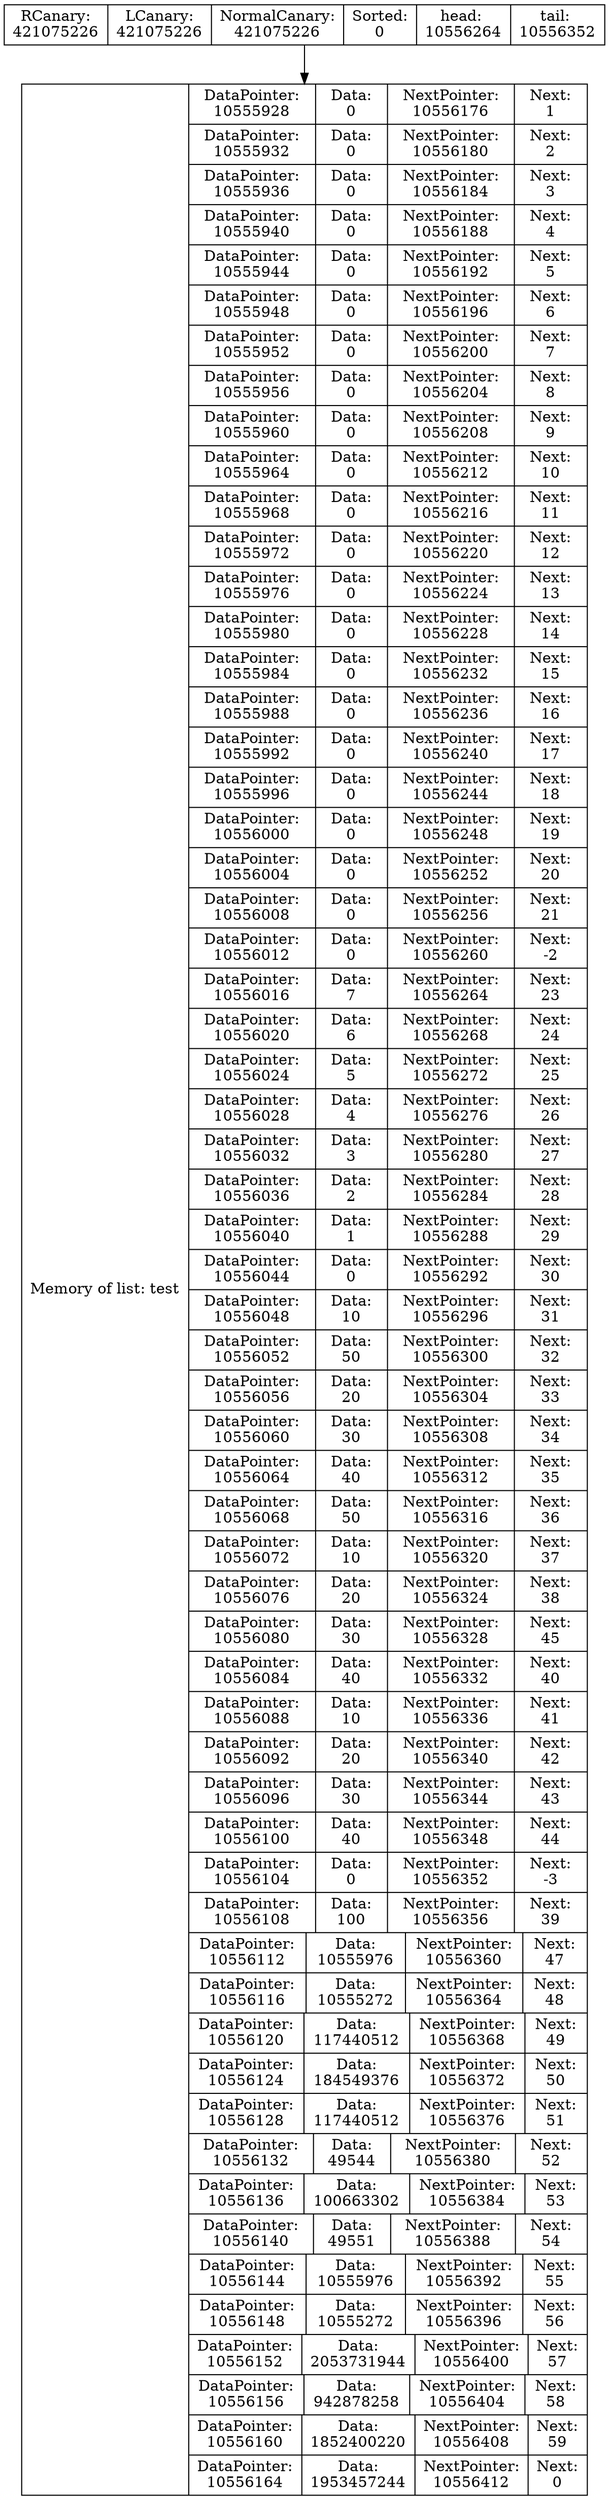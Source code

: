 digraph G{
data [shape=record,label="{Memory of list: test} | {{DataPointer:\n10555928 | Data:\n0 | NextPointer:\n10556176 | Next:\n1}
| {DataPointer:\n10555932 | Data:\n0 | NextPointer:\n10556180 | Next:\n2}
| {DataPointer:\n10555936 | Data:\n0 | NextPointer:\n10556184 | Next:\n3}
| {DataPointer:\n10555940 | Data:\n0 | NextPointer:\n10556188 | Next:\n4}
| {DataPointer:\n10555944 | Data:\n0 | NextPointer:\n10556192 | Next:\n5}
| {DataPointer:\n10555948 | Data:\n0 | NextPointer:\n10556196 | Next:\n6}
| {DataPointer:\n10555952 | Data:\n0 | NextPointer:\n10556200 | Next:\n7}
| {DataPointer:\n10555956 | Data:\n0 | NextPointer:\n10556204 | Next:\n8}
| {DataPointer:\n10555960 | Data:\n0 | NextPointer:\n10556208 | Next:\n9}
| {DataPointer:\n10555964 | Data:\n0 | NextPointer:\n10556212 | Next:\n10}
| {DataPointer:\n10555968 | Data:\n0 | NextPointer:\n10556216 | Next:\n11}
| {DataPointer:\n10555972 | Data:\n0 | NextPointer:\n10556220 | Next:\n12}
| {DataPointer:\n10555976 | Data:\n0 | NextPointer:\n10556224 | Next:\n13}
| {DataPointer:\n10555980 | Data:\n0 | NextPointer:\n10556228 | Next:\n14}
| {DataPointer:\n10555984 | Data:\n0 | NextPointer:\n10556232 | Next:\n15}
| {DataPointer:\n10555988 | Data:\n0 | NextPointer:\n10556236 | Next:\n16}
| {DataPointer:\n10555992 | Data:\n0 | NextPointer:\n10556240 | Next:\n17}
| {DataPointer:\n10555996 | Data:\n0 | NextPointer:\n10556244 | Next:\n18}
| {DataPointer:\n10556000 | Data:\n0 | NextPointer:\n10556248 | Next:\n19}
| {DataPointer:\n10556004 | Data:\n0 | NextPointer:\n10556252 | Next:\n20}
| {DataPointer:\n10556008 | Data:\n0 | NextPointer:\n10556256 | Next:\n21}
| {DataPointer:\n10556012 | Data:\n0 | NextPointer:\n10556260 | Next:\n-2}
| {DataPointer:\n10556016 | Data:\n7 | NextPointer:\n10556264 | Next:\n23}
| {DataPointer:\n10556020 | Data:\n6 | NextPointer:\n10556268 | Next:\n24}
| {DataPointer:\n10556024 | Data:\n5 | NextPointer:\n10556272 | Next:\n25}
| {DataPointer:\n10556028 | Data:\n4 | NextPointer:\n10556276 | Next:\n26}
| {DataPointer:\n10556032 | Data:\n3 | NextPointer:\n10556280 | Next:\n27}
| {DataPointer:\n10556036 | Data:\n2 | NextPointer:\n10556284 | Next:\n28}
| {DataPointer:\n10556040 | Data:\n1 | NextPointer:\n10556288 | Next:\n29}
| {DataPointer:\n10556044 | Data:\n0 | NextPointer:\n10556292 | Next:\n30}
| {DataPointer:\n10556048 | Data:\n10 | NextPointer:\n10556296 | Next:\n31}
| {DataPointer:\n10556052 | Data:\n50 | NextPointer:\n10556300 | Next:\n32}
| {DataPointer:\n10556056 | Data:\n20 | NextPointer:\n10556304 | Next:\n33}
| {DataPointer:\n10556060 | Data:\n30 | NextPointer:\n10556308 | Next:\n34}
| {DataPointer:\n10556064 | Data:\n40 | NextPointer:\n10556312 | Next:\n35}
| {DataPointer:\n10556068 | Data:\n50 | NextPointer:\n10556316 | Next:\n36}
| {DataPointer:\n10556072 | Data:\n10 | NextPointer:\n10556320 | Next:\n37}
| {DataPointer:\n10556076 | Data:\n20 | NextPointer:\n10556324 | Next:\n38}
| {DataPointer:\n10556080 | Data:\n30 | NextPointer:\n10556328 | Next:\n45}
| {DataPointer:\n10556084 | Data:\n40 | NextPointer:\n10556332 | Next:\n40}
| {DataPointer:\n10556088 | Data:\n10 | NextPointer:\n10556336 | Next:\n41}
| {DataPointer:\n10556092 | Data:\n20 | NextPointer:\n10556340 | Next:\n42}
| {DataPointer:\n10556096 | Data:\n30 | NextPointer:\n10556344 | Next:\n43}
| {DataPointer:\n10556100 | Data:\n40 | NextPointer:\n10556348 | Next:\n44}
| {DataPointer:\n10556104 | Data:\n0 | NextPointer:\n10556352 | Next:\n-3}
| {DataPointer:\n10556108 | Data:\n100 | NextPointer:\n10556356 | Next:\n39}
| {DataPointer:\n10556112 | Data:\n10555976 | NextPointer:\n10556360 | Next:\n47}
| {DataPointer:\n10556116 | Data:\n10555272 | NextPointer:\n10556364 | Next:\n48}
| {DataPointer:\n10556120 | Data:\n117440512 | NextPointer:\n10556368 | Next:\n49}
| {DataPointer:\n10556124 | Data:\n184549376 | NextPointer:\n10556372 | Next:\n50}
| {DataPointer:\n10556128 | Data:\n117440512 | NextPointer:\n10556376 | Next:\n51}
| {DataPointer:\n10556132 | Data:\n49544 | NextPointer:\n10556380 | Next:\n52}
| {DataPointer:\n10556136 | Data:\n100663302 | NextPointer:\n10556384 | Next:\n53}
| {DataPointer:\n10556140 | Data:\n49551 | NextPointer:\n10556388 | Next:\n54}
| {DataPointer:\n10556144 | Data:\n10555976 | NextPointer:\n10556392 | Next:\n55}
| {DataPointer:\n10556148 | Data:\n10555272 | NextPointer:\n10556396 | Next:\n56}
| {DataPointer:\n10556152 | Data:\n2053731944 | NextPointer:\n10556400 | Next:\n57}
| {DataPointer:\n10556156 | Data:\n942878258 | NextPointer:\n10556404 | Next:\n58}
| {DataPointer:\n10556160 | Data:\n1852400220 | NextPointer:\n10556408 | Next:\n59}
| {DataPointer:\n10556164 | Data:\n1953457244 | NextPointer:\n10556412 | Next:\n0}
}"];
Shild [shape=record,label=" RCanary:\n421075226 | LCanary:\n421075226  | NormalCanary:\n421075226 | Sorted:\n0 | head: \n10556264 | tail: \n10556352 "];
Shild->data
}
